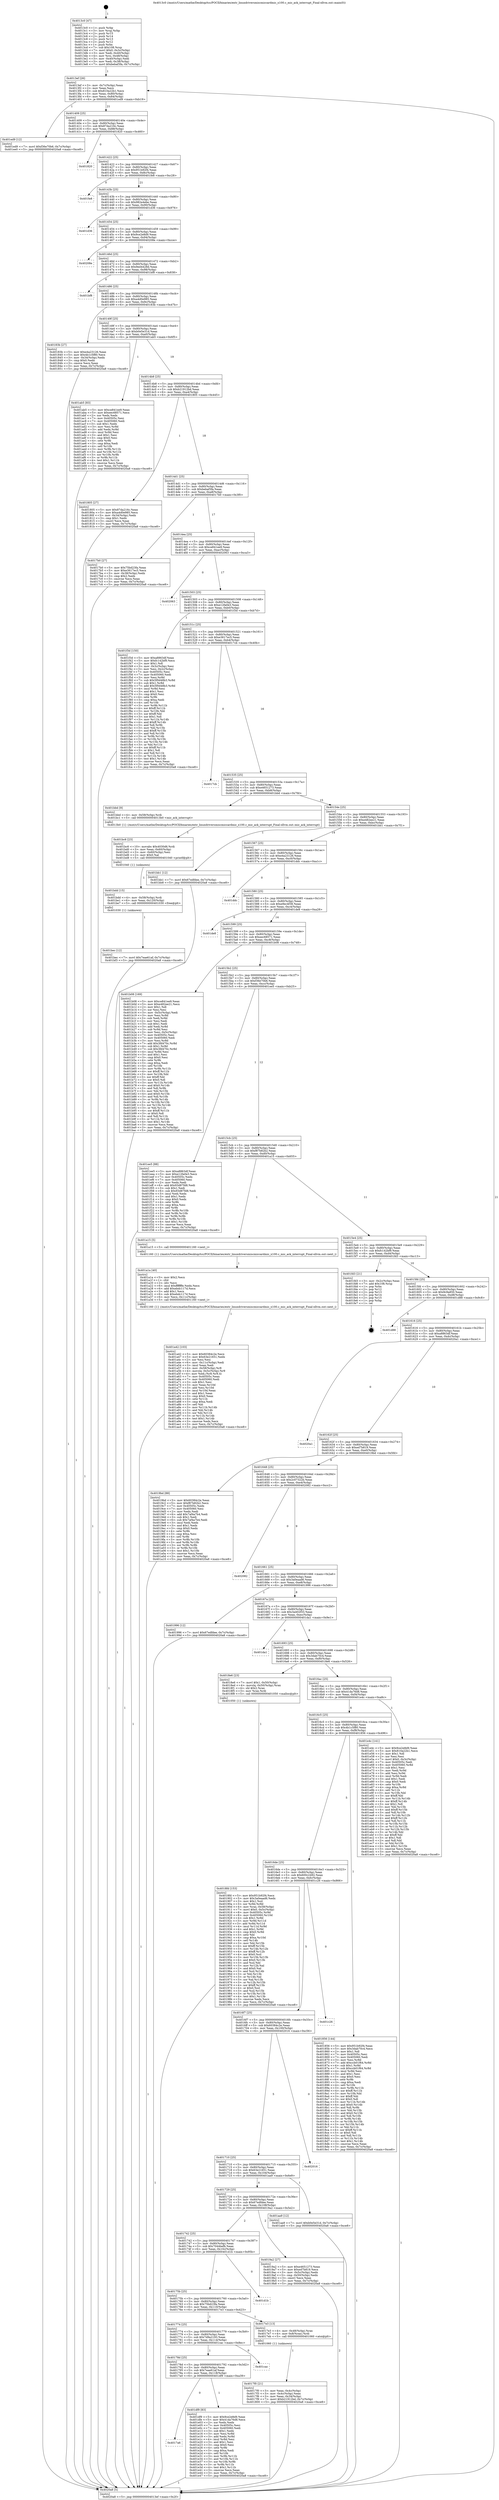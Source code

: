 digraph "0x4013c0" {
  label = "0x4013c0 (/mnt/c/Users/mathe/Desktop/tcc/POCII/binaries/extr_linuxdriversmiscmiccardmic_x100.c_mic_ack_interrupt_Final-ollvm.out::main(0))"
  labelloc = "t"
  node[shape=record]

  Entry [label="",width=0.3,height=0.3,shape=circle,fillcolor=black,style=filled]
  "0x4013ef" [label="{
     0x4013ef [26]\l
     | [instrs]\l
     &nbsp;&nbsp;0x4013ef \<+3\>: mov -0x7c(%rbp),%eax\l
     &nbsp;&nbsp;0x4013f2 \<+2\>: mov %eax,%ecx\l
     &nbsp;&nbsp;0x4013f4 \<+6\>: sub $0x810a22b1,%ecx\l
     &nbsp;&nbsp;0x4013fa \<+3\>: mov %eax,-0x80(%rbp)\l
     &nbsp;&nbsp;0x4013fd \<+6\>: mov %ecx,-0x84(%rbp)\l
     &nbsp;&nbsp;0x401403 \<+6\>: je 0000000000401ed9 \<main+0xb19\>\l
  }"]
  "0x401ed9" [label="{
     0x401ed9 [12]\l
     | [instrs]\l
     &nbsp;&nbsp;0x401ed9 \<+7\>: movl $0xf36e70b6,-0x7c(%rbp)\l
     &nbsp;&nbsp;0x401ee0 \<+5\>: jmp 00000000004020a8 \<main+0xce8\>\l
  }"]
  "0x401409" [label="{
     0x401409 [25]\l
     | [instrs]\l
     &nbsp;&nbsp;0x401409 \<+5\>: jmp 000000000040140e \<main+0x4e\>\l
     &nbsp;&nbsp;0x40140e \<+3\>: mov -0x80(%rbp),%eax\l
     &nbsp;&nbsp;0x401411 \<+5\>: sub $0x87da216c,%eax\l
     &nbsp;&nbsp;0x401416 \<+6\>: mov %eax,-0x88(%rbp)\l
     &nbsp;&nbsp;0x40141c \<+6\>: je 0000000000401820 \<main+0x460\>\l
  }"]
  Exit [label="",width=0.3,height=0.3,shape=circle,fillcolor=black,style=filled,peripheries=2]
  "0x401820" [label="{
     0x401820\l
  }", style=dashed]
  "0x401422" [label="{
     0x401422 [25]\l
     | [instrs]\l
     &nbsp;&nbsp;0x401422 \<+5\>: jmp 0000000000401427 \<main+0x67\>\l
     &nbsp;&nbsp;0x401427 \<+3\>: mov -0x80(%rbp),%eax\l
     &nbsp;&nbsp;0x40142a \<+5\>: sub $0x951b92f4,%eax\l
     &nbsp;&nbsp;0x40142f \<+6\>: mov %eax,-0x8c(%rbp)\l
     &nbsp;&nbsp;0x401435 \<+6\>: je 0000000000401fe8 \<main+0xc28\>\l
  }"]
  "0x4017a6" [label="{
     0x4017a6\l
  }", style=dashed]
  "0x401fe8" [label="{
     0x401fe8\l
  }", style=dashed]
  "0x40143b" [label="{
     0x40143b [25]\l
     | [instrs]\l
     &nbsp;&nbsp;0x40143b \<+5\>: jmp 0000000000401440 \<main+0x80\>\l
     &nbsp;&nbsp;0x401440 \<+3\>: mov -0x80(%rbp),%eax\l
     &nbsp;&nbsp;0x401443 \<+5\>: sub $0x982e4ebe,%eax\l
     &nbsp;&nbsp;0x401448 \<+6\>: mov %eax,-0x90(%rbp)\l
     &nbsp;&nbsp;0x40144e \<+6\>: je 0000000000401d36 \<main+0x976\>\l
  }"]
  "0x401df9" [label="{
     0x401df9 [83]\l
     | [instrs]\l
     &nbsp;&nbsp;0x401df9 \<+5\>: mov $0x9ce2e8d9,%eax\l
     &nbsp;&nbsp;0x401dfe \<+5\>: mov $0x41da76d8,%ecx\l
     &nbsp;&nbsp;0x401e03 \<+2\>: xor %edx,%edx\l
     &nbsp;&nbsp;0x401e05 \<+7\>: mov 0x40505c,%esi\l
     &nbsp;&nbsp;0x401e0c \<+7\>: mov 0x405060,%edi\l
     &nbsp;&nbsp;0x401e13 \<+3\>: sub $0x1,%edx\l
     &nbsp;&nbsp;0x401e16 \<+3\>: mov %esi,%r8d\l
     &nbsp;&nbsp;0x401e19 \<+3\>: add %edx,%r8d\l
     &nbsp;&nbsp;0x401e1c \<+4\>: imul %r8d,%esi\l
     &nbsp;&nbsp;0x401e20 \<+3\>: and $0x1,%esi\l
     &nbsp;&nbsp;0x401e23 \<+3\>: cmp $0x0,%esi\l
     &nbsp;&nbsp;0x401e26 \<+4\>: sete %r9b\l
     &nbsp;&nbsp;0x401e2a \<+3\>: cmp $0xa,%edi\l
     &nbsp;&nbsp;0x401e2d \<+4\>: setl %r10b\l
     &nbsp;&nbsp;0x401e31 \<+3\>: mov %r9b,%r11b\l
     &nbsp;&nbsp;0x401e34 \<+3\>: and %r10b,%r11b\l
     &nbsp;&nbsp;0x401e37 \<+3\>: xor %r10b,%r9b\l
     &nbsp;&nbsp;0x401e3a \<+3\>: or %r9b,%r11b\l
     &nbsp;&nbsp;0x401e3d \<+4\>: test $0x1,%r11b\l
     &nbsp;&nbsp;0x401e41 \<+3\>: cmovne %ecx,%eax\l
     &nbsp;&nbsp;0x401e44 \<+3\>: mov %eax,-0x7c(%rbp)\l
     &nbsp;&nbsp;0x401e47 \<+5\>: jmp 00000000004020a8 \<main+0xce8\>\l
  }"]
  "0x401d36" [label="{
     0x401d36\l
  }", style=dashed]
  "0x401454" [label="{
     0x401454 [25]\l
     | [instrs]\l
     &nbsp;&nbsp;0x401454 \<+5\>: jmp 0000000000401459 \<main+0x99\>\l
     &nbsp;&nbsp;0x401459 \<+3\>: mov -0x80(%rbp),%eax\l
     &nbsp;&nbsp;0x40145c \<+5\>: sub $0x9ce2e8d9,%eax\l
     &nbsp;&nbsp;0x401461 \<+6\>: mov %eax,-0x94(%rbp)\l
     &nbsp;&nbsp;0x401467 \<+6\>: je 000000000040208e \<main+0xcce\>\l
  }"]
  "0x40178d" [label="{
     0x40178d [25]\l
     | [instrs]\l
     &nbsp;&nbsp;0x40178d \<+5\>: jmp 0000000000401792 \<main+0x3d2\>\l
     &nbsp;&nbsp;0x401792 \<+3\>: mov -0x80(%rbp),%eax\l
     &nbsp;&nbsp;0x401795 \<+5\>: sub $0x7eae61af,%eax\l
     &nbsp;&nbsp;0x40179a \<+6\>: mov %eax,-0x118(%rbp)\l
     &nbsp;&nbsp;0x4017a0 \<+6\>: je 0000000000401df9 \<main+0xa39\>\l
  }"]
  "0x40208e" [label="{
     0x40208e\l
  }", style=dashed]
  "0x40146d" [label="{
     0x40146d [25]\l
     | [instrs]\l
     &nbsp;&nbsp;0x40146d \<+5\>: jmp 0000000000401472 \<main+0xb2\>\l
     &nbsp;&nbsp;0x401472 \<+3\>: mov -0x80(%rbp),%eax\l
     &nbsp;&nbsp;0x401475 \<+5\>: sub $0x9ed4428d,%eax\l
     &nbsp;&nbsp;0x40147a \<+6\>: mov %eax,-0x98(%rbp)\l
     &nbsp;&nbsp;0x401480 \<+6\>: je 0000000000401bf8 \<main+0x838\>\l
  }"]
  "0x401cac" [label="{
     0x401cac\l
  }", style=dashed]
  "0x401bf8" [label="{
     0x401bf8\l
  }", style=dashed]
  "0x401486" [label="{
     0x401486 [25]\l
     | [instrs]\l
     &nbsp;&nbsp;0x401486 \<+5\>: jmp 000000000040148b \<main+0xcb\>\l
     &nbsp;&nbsp;0x40148b \<+3\>: mov -0x80(%rbp),%eax\l
     &nbsp;&nbsp;0x40148e \<+5\>: sub $0xa4d0e985,%eax\l
     &nbsp;&nbsp;0x401493 \<+6\>: mov %eax,-0x9c(%rbp)\l
     &nbsp;&nbsp;0x401499 \<+6\>: je 000000000040183b \<main+0x47b\>\l
  }"]
  "0x401bec" [label="{
     0x401bec [12]\l
     | [instrs]\l
     &nbsp;&nbsp;0x401bec \<+7\>: movl $0x7eae61af,-0x7c(%rbp)\l
     &nbsp;&nbsp;0x401bf3 \<+5\>: jmp 00000000004020a8 \<main+0xce8\>\l
  }"]
  "0x40183b" [label="{
     0x40183b [27]\l
     | [instrs]\l
     &nbsp;&nbsp;0x40183b \<+5\>: mov $0xe4a23126,%eax\l
     &nbsp;&nbsp;0x401840 \<+5\>: mov $0x4b1c5f80,%ecx\l
     &nbsp;&nbsp;0x401845 \<+3\>: mov -0x34(%rbp),%edx\l
     &nbsp;&nbsp;0x401848 \<+3\>: cmp $0x0,%edx\l
     &nbsp;&nbsp;0x40184b \<+3\>: cmove %ecx,%eax\l
     &nbsp;&nbsp;0x40184e \<+3\>: mov %eax,-0x7c(%rbp)\l
     &nbsp;&nbsp;0x401851 \<+5\>: jmp 00000000004020a8 \<main+0xce8\>\l
  }"]
  "0x40149f" [label="{
     0x40149f [25]\l
     | [instrs]\l
     &nbsp;&nbsp;0x40149f \<+5\>: jmp 00000000004014a4 \<main+0xe4\>\l
     &nbsp;&nbsp;0x4014a4 \<+3\>: mov -0x80(%rbp),%eax\l
     &nbsp;&nbsp;0x4014a7 \<+5\>: sub $0xb0e5e31d,%eax\l
     &nbsp;&nbsp;0x4014ac \<+6\>: mov %eax,-0xa0(%rbp)\l
     &nbsp;&nbsp;0x4014b2 \<+6\>: je 0000000000401ab5 \<main+0x6f5\>\l
  }"]
  "0x401bdd" [label="{
     0x401bdd [15]\l
     | [instrs]\l
     &nbsp;&nbsp;0x401bdd \<+4\>: mov -0x58(%rbp),%rdi\l
     &nbsp;&nbsp;0x401be1 \<+6\>: mov %eax,-0x120(%rbp)\l
     &nbsp;&nbsp;0x401be7 \<+5\>: call 0000000000401030 \<free@plt\>\l
     | [calls]\l
     &nbsp;&nbsp;0x401030 \{1\} (unknown)\l
  }"]
  "0x401ab5" [label="{
     0x401ab5 [83]\l
     | [instrs]\l
     &nbsp;&nbsp;0x401ab5 \<+5\>: mov $0xce841ee9,%eax\l
     &nbsp;&nbsp;0x401aba \<+5\>: mov $0xeec68571,%ecx\l
     &nbsp;&nbsp;0x401abf \<+2\>: xor %edx,%edx\l
     &nbsp;&nbsp;0x401ac1 \<+7\>: mov 0x40505c,%esi\l
     &nbsp;&nbsp;0x401ac8 \<+7\>: mov 0x405060,%edi\l
     &nbsp;&nbsp;0x401acf \<+3\>: sub $0x1,%edx\l
     &nbsp;&nbsp;0x401ad2 \<+3\>: mov %esi,%r8d\l
     &nbsp;&nbsp;0x401ad5 \<+3\>: add %edx,%r8d\l
     &nbsp;&nbsp;0x401ad8 \<+4\>: imul %r8d,%esi\l
     &nbsp;&nbsp;0x401adc \<+3\>: and $0x1,%esi\l
     &nbsp;&nbsp;0x401adf \<+3\>: cmp $0x0,%esi\l
     &nbsp;&nbsp;0x401ae2 \<+4\>: sete %r9b\l
     &nbsp;&nbsp;0x401ae6 \<+3\>: cmp $0xa,%edi\l
     &nbsp;&nbsp;0x401ae9 \<+4\>: setl %r10b\l
     &nbsp;&nbsp;0x401aed \<+3\>: mov %r9b,%r11b\l
     &nbsp;&nbsp;0x401af0 \<+3\>: and %r10b,%r11b\l
     &nbsp;&nbsp;0x401af3 \<+3\>: xor %r10b,%r9b\l
     &nbsp;&nbsp;0x401af6 \<+3\>: or %r9b,%r11b\l
     &nbsp;&nbsp;0x401af9 \<+4\>: test $0x1,%r11b\l
     &nbsp;&nbsp;0x401afd \<+3\>: cmovne %ecx,%eax\l
     &nbsp;&nbsp;0x401b00 \<+3\>: mov %eax,-0x7c(%rbp)\l
     &nbsp;&nbsp;0x401b03 \<+5\>: jmp 00000000004020a8 \<main+0xce8\>\l
  }"]
  "0x4014b8" [label="{
     0x4014b8 [25]\l
     | [instrs]\l
     &nbsp;&nbsp;0x4014b8 \<+5\>: jmp 00000000004014bd \<main+0xfd\>\l
     &nbsp;&nbsp;0x4014bd \<+3\>: mov -0x80(%rbp),%eax\l
     &nbsp;&nbsp;0x4014c0 \<+5\>: sub $0xb21912bd,%eax\l
     &nbsp;&nbsp;0x4014c5 \<+6\>: mov %eax,-0xa4(%rbp)\l
     &nbsp;&nbsp;0x4014cb \<+6\>: je 0000000000401805 \<main+0x445\>\l
  }"]
  "0x401bc6" [label="{
     0x401bc6 [23]\l
     | [instrs]\l
     &nbsp;&nbsp;0x401bc6 \<+10\>: movabs $0x4030d6,%rdi\l
     &nbsp;&nbsp;0x401bd0 \<+3\>: mov %eax,-0x60(%rbp)\l
     &nbsp;&nbsp;0x401bd3 \<+3\>: mov -0x60(%rbp),%esi\l
     &nbsp;&nbsp;0x401bd6 \<+2\>: mov $0x0,%al\l
     &nbsp;&nbsp;0x401bd8 \<+5\>: call 0000000000401040 \<printf@plt\>\l
     | [calls]\l
     &nbsp;&nbsp;0x401040 \{1\} (unknown)\l
  }"]
  "0x401805" [label="{
     0x401805 [27]\l
     | [instrs]\l
     &nbsp;&nbsp;0x401805 \<+5\>: mov $0x87da216c,%eax\l
     &nbsp;&nbsp;0x40180a \<+5\>: mov $0xa4d0e985,%ecx\l
     &nbsp;&nbsp;0x40180f \<+3\>: mov -0x34(%rbp),%edx\l
     &nbsp;&nbsp;0x401812 \<+3\>: cmp $0x1,%edx\l
     &nbsp;&nbsp;0x401815 \<+3\>: cmovl %ecx,%eax\l
     &nbsp;&nbsp;0x401818 \<+3\>: mov %eax,-0x7c(%rbp)\l
     &nbsp;&nbsp;0x40181b \<+5\>: jmp 00000000004020a8 \<main+0xce8\>\l
  }"]
  "0x4014d1" [label="{
     0x4014d1 [25]\l
     | [instrs]\l
     &nbsp;&nbsp;0x4014d1 \<+5\>: jmp 00000000004014d6 \<main+0x116\>\l
     &nbsp;&nbsp;0x4014d6 \<+3\>: mov -0x80(%rbp),%eax\l
     &nbsp;&nbsp;0x4014d9 \<+5\>: sub $0xbebaf3fa,%eax\l
     &nbsp;&nbsp;0x4014de \<+6\>: mov %eax,-0xa8(%rbp)\l
     &nbsp;&nbsp;0x4014e4 \<+6\>: je 00000000004017b0 \<main+0x3f0\>\l
  }"]
  "0x401a42" [label="{
     0x401a42 [103]\l
     | [instrs]\l
     &nbsp;&nbsp;0x401a42 \<+5\>: mov $0x60384c2e,%ecx\l
     &nbsp;&nbsp;0x401a47 \<+5\>: mov $0x63e21651,%edx\l
     &nbsp;&nbsp;0x401a4c \<+2\>: xor %esi,%esi\l
     &nbsp;&nbsp;0x401a4e \<+6\>: mov -0x11c(%rbp),%edi\l
     &nbsp;&nbsp;0x401a54 \<+3\>: imul %eax,%edi\l
     &nbsp;&nbsp;0x401a57 \<+4\>: mov -0x58(%rbp),%r8\l
     &nbsp;&nbsp;0x401a5b \<+4\>: movslq -0x5c(%rbp),%r9\l
     &nbsp;&nbsp;0x401a5f \<+4\>: mov %edi,(%r8,%r9,4)\l
     &nbsp;&nbsp;0x401a63 \<+7\>: mov 0x40505c,%eax\l
     &nbsp;&nbsp;0x401a6a \<+7\>: mov 0x405060,%edi\l
     &nbsp;&nbsp;0x401a71 \<+3\>: sub $0x1,%esi\l
     &nbsp;&nbsp;0x401a74 \<+3\>: mov %eax,%r10d\l
     &nbsp;&nbsp;0x401a77 \<+3\>: add %esi,%r10d\l
     &nbsp;&nbsp;0x401a7a \<+4\>: imul %r10d,%eax\l
     &nbsp;&nbsp;0x401a7e \<+3\>: and $0x1,%eax\l
     &nbsp;&nbsp;0x401a81 \<+3\>: cmp $0x0,%eax\l
     &nbsp;&nbsp;0x401a84 \<+4\>: sete %r11b\l
     &nbsp;&nbsp;0x401a88 \<+3\>: cmp $0xa,%edi\l
     &nbsp;&nbsp;0x401a8b \<+3\>: setl %bl\l
     &nbsp;&nbsp;0x401a8e \<+3\>: mov %r11b,%r14b\l
     &nbsp;&nbsp;0x401a91 \<+3\>: and %bl,%r14b\l
     &nbsp;&nbsp;0x401a94 \<+3\>: xor %bl,%r11b\l
     &nbsp;&nbsp;0x401a97 \<+3\>: or %r11b,%r14b\l
     &nbsp;&nbsp;0x401a9a \<+4\>: test $0x1,%r14b\l
     &nbsp;&nbsp;0x401a9e \<+3\>: cmovne %edx,%ecx\l
     &nbsp;&nbsp;0x401aa1 \<+3\>: mov %ecx,-0x7c(%rbp)\l
     &nbsp;&nbsp;0x401aa4 \<+5\>: jmp 00000000004020a8 \<main+0xce8\>\l
  }"]
  "0x4017b0" [label="{
     0x4017b0 [27]\l
     | [instrs]\l
     &nbsp;&nbsp;0x4017b0 \<+5\>: mov $0x75bd23fa,%eax\l
     &nbsp;&nbsp;0x4017b5 \<+5\>: mov $0xe3617ec5,%ecx\l
     &nbsp;&nbsp;0x4017ba \<+3\>: mov -0x38(%rbp),%edx\l
     &nbsp;&nbsp;0x4017bd \<+3\>: cmp $0x2,%edx\l
     &nbsp;&nbsp;0x4017c0 \<+3\>: cmovne %ecx,%eax\l
     &nbsp;&nbsp;0x4017c3 \<+3\>: mov %eax,-0x7c(%rbp)\l
     &nbsp;&nbsp;0x4017c6 \<+5\>: jmp 00000000004020a8 \<main+0xce8\>\l
  }"]
  "0x4014ea" [label="{
     0x4014ea [25]\l
     | [instrs]\l
     &nbsp;&nbsp;0x4014ea \<+5\>: jmp 00000000004014ef \<main+0x12f\>\l
     &nbsp;&nbsp;0x4014ef \<+3\>: mov -0x80(%rbp),%eax\l
     &nbsp;&nbsp;0x4014f2 \<+5\>: sub $0xce841ee9,%eax\l
     &nbsp;&nbsp;0x4014f7 \<+6\>: mov %eax,-0xac(%rbp)\l
     &nbsp;&nbsp;0x4014fd \<+6\>: je 0000000000402063 \<main+0xca3\>\l
  }"]
  "0x4020a8" [label="{
     0x4020a8 [5]\l
     | [instrs]\l
     &nbsp;&nbsp;0x4020a8 \<+5\>: jmp 00000000004013ef \<main+0x2f\>\l
  }"]
  "0x4013c0" [label="{
     0x4013c0 [47]\l
     | [instrs]\l
     &nbsp;&nbsp;0x4013c0 \<+1\>: push %rbp\l
     &nbsp;&nbsp;0x4013c1 \<+3\>: mov %rsp,%rbp\l
     &nbsp;&nbsp;0x4013c4 \<+2\>: push %r15\l
     &nbsp;&nbsp;0x4013c6 \<+2\>: push %r14\l
     &nbsp;&nbsp;0x4013c8 \<+2\>: push %r13\l
     &nbsp;&nbsp;0x4013ca \<+2\>: push %r12\l
     &nbsp;&nbsp;0x4013cc \<+1\>: push %rbx\l
     &nbsp;&nbsp;0x4013cd \<+7\>: sub $0x108,%rsp\l
     &nbsp;&nbsp;0x4013d4 \<+7\>: movl $0x0,-0x3c(%rbp)\l
     &nbsp;&nbsp;0x4013db \<+3\>: mov %edi,-0x40(%rbp)\l
     &nbsp;&nbsp;0x4013de \<+4\>: mov %rsi,-0x48(%rbp)\l
     &nbsp;&nbsp;0x4013e2 \<+3\>: mov -0x40(%rbp),%edi\l
     &nbsp;&nbsp;0x4013e5 \<+3\>: mov %edi,-0x38(%rbp)\l
     &nbsp;&nbsp;0x4013e8 \<+7\>: movl $0xbebaf3fa,-0x7c(%rbp)\l
  }"]
  "0x401a1a" [label="{
     0x401a1a [40]\l
     | [instrs]\l
     &nbsp;&nbsp;0x401a1a \<+5\>: mov $0x2,%ecx\l
     &nbsp;&nbsp;0x401a1f \<+1\>: cltd\l
     &nbsp;&nbsp;0x401a20 \<+2\>: idiv %ecx\l
     &nbsp;&nbsp;0x401a22 \<+6\>: imul $0xfffffffe,%edx,%ecx\l
     &nbsp;&nbsp;0x401a28 \<+6\>: add $0xebdc117d,%ecx\l
     &nbsp;&nbsp;0x401a2e \<+3\>: add $0x1,%ecx\l
     &nbsp;&nbsp;0x401a31 \<+6\>: sub $0xebdc117d,%ecx\l
     &nbsp;&nbsp;0x401a37 \<+6\>: mov %ecx,-0x11c(%rbp)\l
     &nbsp;&nbsp;0x401a3d \<+5\>: call 0000000000401160 \<next_i\>\l
     | [calls]\l
     &nbsp;&nbsp;0x401160 \{1\} (/mnt/c/Users/mathe/Desktop/tcc/POCII/binaries/extr_linuxdriversmiscmiccardmic_x100.c_mic_ack_interrupt_Final-ollvm.out::next_i)\l
  }"]
  "0x402063" [label="{
     0x402063\l
  }", style=dashed]
  "0x401503" [label="{
     0x401503 [25]\l
     | [instrs]\l
     &nbsp;&nbsp;0x401503 \<+5\>: jmp 0000000000401508 \<main+0x148\>\l
     &nbsp;&nbsp;0x401508 \<+3\>: mov -0x80(%rbp),%eax\l
     &nbsp;&nbsp;0x40150b \<+5\>: sub $0xe12fa0e3,%eax\l
     &nbsp;&nbsp;0x401510 \<+6\>: mov %eax,-0xb0(%rbp)\l
     &nbsp;&nbsp;0x401516 \<+6\>: je 0000000000401f3d \<main+0xb7d\>\l
  }"]
  "0x4018fd" [label="{
     0x4018fd [153]\l
     | [instrs]\l
     &nbsp;&nbsp;0x4018fd \<+5\>: mov $0x951b92f4,%ecx\l
     &nbsp;&nbsp;0x401902 \<+5\>: mov $0x3a0eaad6,%edx\l
     &nbsp;&nbsp;0x401907 \<+3\>: mov $0x1,%sil\l
     &nbsp;&nbsp;0x40190a \<+3\>: xor %r8d,%r8d\l
     &nbsp;&nbsp;0x40190d \<+4\>: mov %rax,-0x58(%rbp)\l
     &nbsp;&nbsp;0x401911 \<+7\>: movl $0x0,-0x5c(%rbp)\l
     &nbsp;&nbsp;0x401918 \<+8\>: mov 0x40505c,%r9d\l
     &nbsp;&nbsp;0x401920 \<+8\>: mov 0x405060,%r10d\l
     &nbsp;&nbsp;0x401928 \<+4\>: sub $0x1,%r8d\l
     &nbsp;&nbsp;0x40192c \<+3\>: mov %r9d,%r11d\l
     &nbsp;&nbsp;0x40192f \<+3\>: add %r8d,%r11d\l
     &nbsp;&nbsp;0x401932 \<+4\>: imul %r11d,%r9d\l
     &nbsp;&nbsp;0x401936 \<+4\>: and $0x1,%r9d\l
     &nbsp;&nbsp;0x40193a \<+4\>: cmp $0x0,%r9d\l
     &nbsp;&nbsp;0x40193e \<+3\>: sete %bl\l
     &nbsp;&nbsp;0x401941 \<+4\>: cmp $0xa,%r10d\l
     &nbsp;&nbsp;0x401945 \<+4\>: setl %r14b\l
     &nbsp;&nbsp;0x401949 \<+3\>: mov %bl,%r15b\l
     &nbsp;&nbsp;0x40194c \<+4\>: xor $0xff,%r15b\l
     &nbsp;&nbsp;0x401950 \<+3\>: mov %r14b,%r12b\l
     &nbsp;&nbsp;0x401953 \<+4\>: xor $0xff,%r12b\l
     &nbsp;&nbsp;0x401957 \<+4\>: xor $0x0,%sil\l
     &nbsp;&nbsp;0x40195b \<+3\>: mov %r15b,%r13b\l
     &nbsp;&nbsp;0x40195e \<+4\>: and $0x0,%r13b\l
     &nbsp;&nbsp;0x401962 \<+3\>: and %sil,%bl\l
     &nbsp;&nbsp;0x401965 \<+3\>: mov %r12b,%al\l
     &nbsp;&nbsp;0x401968 \<+2\>: and $0x0,%al\l
     &nbsp;&nbsp;0x40196a \<+3\>: and %sil,%r14b\l
     &nbsp;&nbsp;0x40196d \<+3\>: or %bl,%r13b\l
     &nbsp;&nbsp;0x401970 \<+3\>: or %r14b,%al\l
     &nbsp;&nbsp;0x401973 \<+3\>: xor %al,%r13b\l
     &nbsp;&nbsp;0x401976 \<+3\>: or %r12b,%r15b\l
     &nbsp;&nbsp;0x401979 \<+4\>: xor $0xff,%r15b\l
     &nbsp;&nbsp;0x40197d \<+4\>: or $0x0,%sil\l
     &nbsp;&nbsp;0x401981 \<+3\>: and %sil,%r15b\l
     &nbsp;&nbsp;0x401984 \<+3\>: or %r15b,%r13b\l
     &nbsp;&nbsp;0x401987 \<+4\>: test $0x1,%r13b\l
     &nbsp;&nbsp;0x40198b \<+3\>: cmovne %edx,%ecx\l
     &nbsp;&nbsp;0x40198e \<+3\>: mov %ecx,-0x7c(%rbp)\l
     &nbsp;&nbsp;0x401991 \<+5\>: jmp 00000000004020a8 \<main+0xce8\>\l
  }"]
  "0x401f3d" [label="{
     0x401f3d [150]\l
     | [instrs]\l
     &nbsp;&nbsp;0x401f3d \<+5\>: mov $0xa8863df,%eax\l
     &nbsp;&nbsp;0x401f42 \<+5\>: mov $0xfc142bf9,%ecx\l
     &nbsp;&nbsp;0x401f47 \<+2\>: mov $0x1,%dl\l
     &nbsp;&nbsp;0x401f49 \<+3\>: mov -0x3c(%rbp),%esi\l
     &nbsp;&nbsp;0x401f4c \<+3\>: mov %esi,-0x2c(%rbp)\l
     &nbsp;&nbsp;0x401f4f \<+7\>: mov 0x40505c,%esi\l
     &nbsp;&nbsp;0x401f56 \<+7\>: mov 0x405060,%edi\l
     &nbsp;&nbsp;0x401f5d \<+3\>: mov %esi,%r8d\l
     &nbsp;&nbsp;0x401f60 \<+7\>: sub $0x5f0d48b3,%r8d\l
     &nbsp;&nbsp;0x401f67 \<+4\>: sub $0x1,%r8d\l
     &nbsp;&nbsp;0x401f6b \<+7\>: add $0x5f0d48b3,%r8d\l
     &nbsp;&nbsp;0x401f72 \<+4\>: imul %r8d,%esi\l
     &nbsp;&nbsp;0x401f76 \<+3\>: and $0x1,%esi\l
     &nbsp;&nbsp;0x401f79 \<+3\>: cmp $0x0,%esi\l
     &nbsp;&nbsp;0x401f7c \<+4\>: sete %r9b\l
     &nbsp;&nbsp;0x401f80 \<+3\>: cmp $0xa,%edi\l
     &nbsp;&nbsp;0x401f83 \<+4\>: setl %r10b\l
     &nbsp;&nbsp;0x401f87 \<+3\>: mov %r9b,%r11b\l
     &nbsp;&nbsp;0x401f8a \<+4\>: xor $0xff,%r11b\l
     &nbsp;&nbsp;0x401f8e \<+3\>: mov %r10b,%bl\l
     &nbsp;&nbsp;0x401f91 \<+3\>: xor $0xff,%bl\l
     &nbsp;&nbsp;0x401f94 \<+3\>: xor $0x1,%dl\l
     &nbsp;&nbsp;0x401f97 \<+3\>: mov %r11b,%r14b\l
     &nbsp;&nbsp;0x401f9a \<+4\>: and $0xff,%r14b\l
     &nbsp;&nbsp;0x401f9e \<+3\>: and %dl,%r9b\l
     &nbsp;&nbsp;0x401fa1 \<+3\>: mov %bl,%r15b\l
     &nbsp;&nbsp;0x401fa4 \<+4\>: and $0xff,%r15b\l
     &nbsp;&nbsp;0x401fa8 \<+3\>: and %dl,%r10b\l
     &nbsp;&nbsp;0x401fab \<+3\>: or %r9b,%r14b\l
     &nbsp;&nbsp;0x401fae \<+3\>: or %r10b,%r15b\l
     &nbsp;&nbsp;0x401fb1 \<+3\>: xor %r15b,%r14b\l
     &nbsp;&nbsp;0x401fb4 \<+3\>: or %bl,%r11b\l
     &nbsp;&nbsp;0x401fb7 \<+4\>: xor $0xff,%r11b\l
     &nbsp;&nbsp;0x401fbb \<+3\>: or $0x1,%dl\l
     &nbsp;&nbsp;0x401fbe \<+3\>: and %dl,%r11b\l
     &nbsp;&nbsp;0x401fc1 \<+3\>: or %r11b,%r14b\l
     &nbsp;&nbsp;0x401fc4 \<+4\>: test $0x1,%r14b\l
     &nbsp;&nbsp;0x401fc8 \<+3\>: cmovne %ecx,%eax\l
     &nbsp;&nbsp;0x401fcb \<+3\>: mov %eax,-0x7c(%rbp)\l
     &nbsp;&nbsp;0x401fce \<+5\>: jmp 00000000004020a8 \<main+0xce8\>\l
  }"]
  "0x40151c" [label="{
     0x40151c [25]\l
     | [instrs]\l
     &nbsp;&nbsp;0x40151c \<+5\>: jmp 0000000000401521 \<main+0x161\>\l
     &nbsp;&nbsp;0x401521 \<+3\>: mov -0x80(%rbp),%eax\l
     &nbsp;&nbsp;0x401524 \<+5\>: sub $0xe3617ec5,%eax\l
     &nbsp;&nbsp;0x401529 \<+6\>: mov %eax,-0xb4(%rbp)\l
     &nbsp;&nbsp;0x40152f \<+6\>: je 00000000004017cb \<main+0x40b\>\l
  }"]
  "0x4017f0" [label="{
     0x4017f0 [21]\l
     | [instrs]\l
     &nbsp;&nbsp;0x4017f0 \<+3\>: mov %eax,-0x4c(%rbp)\l
     &nbsp;&nbsp;0x4017f3 \<+3\>: mov -0x4c(%rbp),%eax\l
     &nbsp;&nbsp;0x4017f6 \<+3\>: mov %eax,-0x34(%rbp)\l
     &nbsp;&nbsp;0x4017f9 \<+7\>: movl $0xb21912bd,-0x7c(%rbp)\l
     &nbsp;&nbsp;0x401800 \<+5\>: jmp 00000000004020a8 \<main+0xce8\>\l
  }"]
  "0x4017cb" [label="{
     0x4017cb\l
  }", style=dashed]
  "0x401535" [label="{
     0x401535 [25]\l
     | [instrs]\l
     &nbsp;&nbsp;0x401535 \<+5\>: jmp 000000000040153a \<main+0x17a\>\l
     &nbsp;&nbsp;0x40153a \<+3\>: mov -0x80(%rbp),%eax\l
     &nbsp;&nbsp;0x40153d \<+5\>: sub $0xe4651273,%eax\l
     &nbsp;&nbsp;0x401542 \<+6\>: mov %eax,-0xb8(%rbp)\l
     &nbsp;&nbsp;0x401548 \<+6\>: je 0000000000401bbd \<main+0x7fd\>\l
  }"]
  "0x401774" [label="{
     0x401774 [25]\l
     | [instrs]\l
     &nbsp;&nbsp;0x401774 \<+5\>: jmp 0000000000401779 \<main+0x3b9\>\l
     &nbsp;&nbsp;0x401779 \<+3\>: mov -0x80(%rbp),%eax\l
     &nbsp;&nbsp;0x40177c \<+5\>: sub $0x7d9a2193,%eax\l
     &nbsp;&nbsp;0x401781 \<+6\>: mov %eax,-0x114(%rbp)\l
     &nbsp;&nbsp;0x401787 \<+6\>: je 0000000000401cac \<main+0x8ec\>\l
  }"]
  "0x401bbd" [label="{
     0x401bbd [9]\l
     | [instrs]\l
     &nbsp;&nbsp;0x401bbd \<+4\>: mov -0x58(%rbp),%rdi\l
     &nbsp;&nbsp;0x401bc1 \<+5\>: call 00000000004013b0 \<mic_ack_interrupt\>\l
     | [calls]\l
     &nbsp;&nbsp;0x4013b0 \{1\} (/mnt/c/Users/mathe/Desktop/tcc/POCII/binaries/extr_linuxdriversmiscmiccardmic_x100.c_mic_ack_interrupt_Final-ollvm.out::mic_ack_interrupt)\l
  }"]
  "0x40154e" [label="{
     0x40154e [25]\l
     | [instrs]\l
     &nbsp;&nbsp;0x40154e \<+5\>: jmp 0000000000401553 \<main+0x193\>\l
     &nbsp;&nbsp;0x401553 \<+3\>: mov -0x80(%rbp),%eax\l
     &nbsp;&nbsp;0x401556 \<+5\>: sub $0xe482ee21,%eax\l
     &nbsp;&nbsp;0x40155b \<+6\>: mov %eax,-0xbc(%rbp)\l
     &nbsp;&nbsp;0x401561 \<+6\>: je 0000000000401bb1 \<main+0x7f1\>\l
  }"]
  "0x4017e3" [label="{
     0x4017e3 [13]\l
     | [instrs]\l
     &nbsp;&nbsp;0x4017e3 \<+4\>: mov -0x48(%rbp),%rax\l
     &nbsp;&nbsp;0x4017e7 \<+4\>: mov 0x8(%rax),%rdi\l
     &nbsp;&nbsp;0x4017eb \<+5\>: call 0000000000401060 \<atoi@plt\>\l
     | [calls]\l
     &nbsp;&nbsp;0x401060 \{1\} (unknown)\l
  }"]
  "0x401bb1" [label="{
     0x401bb1 [12]\l
     | [instrs]\l
     &nbsp;&nbsp;0x401bb1 \<+7\>: movl $0x67edfdee,-0x7c(%rbp)\l
     &nbsp;&nbsp;0x401bb8 \<+5\>: jmp 00000000004020a8 \<main+0xce8\>\l
  }"]
  "0x401567" [label="{
     0x401567 [25]\l
     | [instrs]\l
     &nbsp;&nbsp;0x401567 \<+5\>: jmp 000000000040156c \<main+0x1ac\>\l
     &nbsp;&nbsp;0x40156c \<+3\>: mov -0x80(%rbp),%eax\l
     &nbsp;&nbsp;0x40156f \<+5\>: sub $0xe4a23126,%eax\l
     &nbsp;&nbsp;0x401574 \<+6\>: mov %eax,-0xc0(%rbp)\l
     &nbsp;&nbsp;0x40157a \<+6\>: je 0000000000401ddc \<main+0xa1c\>\l
  }"]
  "0x40175b" [label="{
     0x40175b [25]\l
     | [instrs]\l
     &nbsp;&nbsp;0x40175b \<+5\>: jmp 0000000000401760 \<main+0x3a0\>\l
     &nbsp;&nbsp;0x401760 \<+3\>: mov -0x80(%rbp),%eax\l
     &nbsp;&nbsp;0x401763 \<+5\>: sub $0x75bd23fa,%eax\l
     &nbsp;&nbsp;0x401768 \<+6\>: mov %eax,-0x110(%rbp)\l
     &nbsp;&nbsp;0x40176e \<+6\>: je 00000000004017e3 \<main+0x423\>\l
  }"]
  "0x401ddc" [label="{
     0x401ddc\l
  }", style=dashed]
  "0x401580" [label="{
     0x401580 [25]\l
     | [instrs]\l
     &nbsp;&nbsp;0x401580 \<+5\>: jmp 0000000000401585 \<main+0x1c5\>\l
     &nbsp;&nbsp;0x401585 \<+3\>: mov -0x80(%rbp),%eax\l
     &nbsp;&nbsp;0x401588 \<+5\>: sub $0xe9ec4f38,%eax\l
     &nbsp;&nbsp;0x40158d \<+6\>: mov %eax,-0xc4(%rbp)\l
     &nbsp;&nbsp;0x401593 \<+6\>: je 0000000000401de8 \<main+0xa28\>\l
  }"]
  "0x401d1b" [label="{
     0x401d1b\l
  }", style=dashed]
  "0x401de8" [label="{
     0x401de8\l
  }", style=dashed]
  "0x401599" [label="{
     0x401599 [25]\l
     | [instrs]\l
     &nbsp;&nbsp;0x401599 \<+5\>: jmp 000000000040159e \<main+0x1de\>\l
     &nbsp;&nbsp;0x40159e \<+3\>: mov -0x80(%rbp),%eax\l
     &nbsp;&nbsp;0x4015a1 \<+5\>: sub $0xeec68571,%eax\l
     &nbsp;&nbsp;0x4015a6 \<+6\>: mov %eax,-0xc8(%rbp)\l
     &nbsp;&nbsp;0x4015ac \<+6\>: je 0000000000401b08 \<main+0x748\>\l
  }"]
  "0x401742" [label="{
     0x401742 [25]\l
     | [instrs]\l
     &nbsp;&nbsp;0x401742 \<+5\>: jmp 0000000000401747 \<main+0x387\>\l
     &nbsp;&nbsp;0x401747 \<+3\>: mov -0x80(%rbp),%eax\l
     &nbsp;&nbsp;0x40174a \<+5\>: sub $0x7044befb,%eax\l
     &nbsp;&nbsp;0x40174f \<+6\>: mov %eax,-0x10c(%rbp)\l
     &nbsp;&nbsp;0x401755 \<+6\>: je 0000000000401d1b \<main+0x95b\>\l
  }"]
  "0x401b08" [label="{
     0x401b08 [169]\l
     | [instrs]\l
     &nbsp;&nbsp;0x401b08 \<+5\>: mov $0xce841ee9,%eax\l
     &nbsp;&nbsp;0x401b0d \<+5\>: mov $0xe482ee21,%ecx\l
     &nbsp;&nbsp;0x401b12 \<+2\>: mov $0x1,%dl\l
     &nbsp;&nbsp;0x401b14 \<+2\>: xor %esi,%esi\l
     &nbsp;&nbsp;0x401b16 \<+3\>: mov -0x5c(%rbp),%edi\l
     &nbsp;&nbsp;0x401b19 \<+3\>: mov %esi,%r8d\l
     &nbsp;&nbsp;0x401b1c \<+3\>: sub %edi,%r8d\l
     &nbsp;&nbsp;0x401b1f \<+2\>: mov %esi,%edi\l
     &nbsp;&nbsp;0x401b21 \<+3\>: sub $0x1,%edi\l
     &nbsp;&nbsp;0x401b24 \<+3\>: add %edi,%r8d\l
     &nbsp;&nbsp;0x401b27 \<+3\>: sub %r8d,%esi\l
     &nbsp;&nbsp;0x401b2a \<+3\>: mov %esi,-0x5c(%rbp)\l
     &nbsp;&nbsp;0x401b2d \<+7\>: mov 0x40505c,%esi\l
     &nbsp;&nbsp;0x401b34 \<+7\>: mov 0x405060,%edi\l
     &nbsp;&nbsp;0x401b3b \<+3\>: mov %esi,%r8d\l
     &nbsp;&nbsp;0x401b3e \<+7\>: add $0x3fd470c,%r8d\l
     &nbsp;&nbsp;0x401b45 \<+4\>: sub $0x1,%r8d\l
     &nbsp;&nbsp;0x401b49 \<+7\>: sub $0x3fd470c,%r8d\l
     &nbsp;&nbsp;0x401b50 \<+4\>: imul %r8d,%esi\l
     &nbsp;&nbsp;0x401b54 \<+3\>: and $0x1,%esi\l
     &nbsp;&nbsp;0x401b57 \<+3\>: cmp $0x0,%esi\l
     &nbsp;&nbsp;0x401b5a \<+4\>: sete %r9b\l
     &nbsp;&nbsp;0x401b5e \<+3\>: cmp $0xa,%edi\l
     &nbsp;&nbsp;0x401b61 \<+4\>: setl %r10b\l
     &nbsp;&nbsp;0x401b65 \<+3\>: mov %r9b,%r11b\l
     &nbsp;&nbsp;0x401b68 \<+4\>: xor $0xff,%r11b\l
     &nbsp;&nbsp;0x401b6c \<+3\>: mov %r10b,%bl\l
     &nbsp;&nbsp;0x401b6f \<+3\>: xor $0xff,%bl\l
     &nbsp;&nbsp;0x401b72 \<+3\>: xor $0x0,%dl\l
     &nbsp;&nbsp;0x401b75 \<+3\>: mov %r11b,%r14b\l
     &nbsp;&nbsp;0x401b78 \<+4\>: and $0x0,%r14b\l
     &nbsp;&nbsp;0x401b7c \<+3\>: and %dl,%r9b\l
     &nbsp;&nbsp;0x401b7f \<+3\>: mov %bl,%r15b\l
     &nbsp;&nbsp;0x401b82 \<+4\>: and $0x0,%r15b\l
     &nbsp;&nbsp;0x401b86 \<+3\>: and %dl,%r10b\l
     &nbsp;&nbsp;0x401b89 \<+3\>: or %r9b,%r14b\l
     &nbsp;&nbsp;0x401b8c \<+3\>: or %r10b,%r15b\l
     &nbsp;&nbsp;0x401b8f \<+3\>: xor %r15b,%r14b\l
     &nbsp;&nbsp;0x401b92 \<+3\>: or %bl,%r11b\l
     &nbsp;&nbsp;0x401b95 \<+4\>: xor $0xff,%r11b\l
     &nbsp;&nbsp;0x401b99 \<+3\>: or $0x0,%dl\l
     &nbsp;&nbsp;0x401b9c \<+3\>: and %dl,%r11b\l
     &nbsp;&nbsp;0x401b9f \<+3\>: or %r11b,%r14b\l
     &nbsp;&nbsp;0x401ba2 \<+4\>: test $0x1,%r14b\l
     &nbsp;&nbsp;0x401ba6 \<+3\>: cmovne %ecx,%eax\l
     &nbsp;&nbsp;0x401ba9 \<+3\>: mov %eax,-0x7c(%rbp)\l
     &nbsp;&nbsp;0x401bac \<+5\>: jmp 00000000004020a8 \<main+0xce8\>\l
  }"]
  "0x4015b2" [label="{
     0x4015b2 [25]\l
     | [instrs]\l
     &nbsp;&nbsp;0x4015b2 \<+5\>: jmp 00000000004015b7 \<main+0x1f7\>\l
     &nbsp;&nbsp;0x4015b7 \<+3\>: mov -0x80(%rbp),%eax\l
     &nbsp;&nbsp;0x4015ba \<+5\>: sub $0xf36e70b6,%eax\l
     &nbsp;&nbsp;0x4015bf \<+6\>: mov %eax,-0xcc(%rbp)\l
     &nbsp;&nbsp;0x4015c5 \<+6\>: je 0000000000401ee5 \<main+0xb25\>\l
  }"]
  "0x4019a2" [label="{
     0x4019a2 [27]\l
     | [instrs]\l
     &nbsp;&nbsp;0x4019a2 \<+5\>: mov $0xe4651273,%eax\l
     &nbsp;&nbsp;0x4019a7 \<+5\>: mov $0xed7b819,%ecx\l
     &nbsp;&nbsp;0x4019ac \<+3\>: mov -0x5c(%rbp),%edx\l
     &nbsp;&nbsp;0x4019af \<+3\>: cmp -0x50(%rbp),%edx\l
     &nbsp;&nbsp;0x4019b2 \<+3\>: cmovl %ecx,%eax\l
     &nbsp;&nbsp;0x4019b5 \<+3\>: mov %eax,-0x7c(%rbp)\l
     &nbsp;&nbsp;0x4019b8 \<+5\>: jmp 00000000004020a8 \<main+0xce8\>\l
  }"]
  "0x401ee5" [label="{
     0x401ee5 [88]\l
     | [instrs]\l
     &nbsp;&nbsp;0x401ee5 \<+5\>: mov $0xa8863df,%eax\l
     &nbsp;&nbsp;0x401eea \<+5\>: mov $0xe12fa0e3,%ecx\l
     &nbsp;&nbsp;0x401eef \<+7\>: mov 0x40505c,%edx\l
     &nbsp;&nbsp;0x401ef6 \<+7\>: mov 0x405060,%esi\l
     &nbsp;&nbsp;0x401efd \<+2\>: mov %edx,%edi\l
     &nbsp;&nbsp;0x401eff \<+6\>: add $0x93d87fd8,%edi\l
     &nbsp;&nbsp;0x401f05 \<+3\>: sub $0x1,%edi\l
     &nbsp;&nbsp;0x401f08 \<+6\>: sub $0x93d87fd8,%edi\l
     &nbsp;&nbsp;0x401f0e \<+3\>: imul %edi,%edx\l
     &nbsp;&nbsp;0x401f11 \<+3\>: and $0x1,%edx\l
     &nbsp;&nbsp;0x401f14 \<+3\>: cmp $0x0,%edx\l
     &nbsp;&nbsp;0x401f17 \<+4\>: sete %r8b\l
     &nbsp;&nbsp;0x401f1b \<+3\>: cmp $0xa,%esi\l
     &nbsp;&nbsp;0x401f1e \<+4\>: setl %r9b\l
     &nbsp;&nbsp;0x401f22 \<+3\>: mov %r8b,%r10b\l
     &nbsp;&nbsp;0x401f25 \<+3\>: and %r9b,%r10b\l
     &nbsp;&nbsp;0x401f28 \<+3\>: xor %r9b,%r8b\l
     &nbsp;&nbsp;0x401f2b \<+3\>: or %r8b,%r10b\l
     &nbsp;&nbsp;0x401f2e \<+4\>: test $0x1,%r10b\l
     &nbsp;&nbsp;0x401f32 \<+3\>: cmovne %ecx,%eax\l
     &nbsp;&nbsp;0x401f35 \<+3\>: mov %eax,-0x7c(%rbp)\l
     &nbsp;&nbsp;0x401f38 \<+5\>: jmp 00000000004020a8 \<main+0xce8\>\l
  }"]
  "0x4015cb" [label="{
     0x4015cb [25]\l
     | [instrs]\l
     &nbsp;&nbsp;0x4015cb \<+5\>: jmp 00000000004015d0 \<main+0x210\>\l
     &nbsp;&nbsp;0x4015d0 \<+3\>: mov -0x80(%rbp),%eax\l
     &nbsp;&nbsp;0x4015d3 \<+5\>: sub $0xf87b82b2,%eax\l
     &nbsp;&nbsp;0x4015d8 \<+6\>: mov %eax,-0xd0(%rbp)\l
     &nbsp;&nbsp;0x4015de \<+6\>: je 0000000000401a15 \<main+0x655\>\l
  }"]
  "0x401729" [label="{
     0x401729 [25]\l
     | [instrs]\l
     &nbsp;&nbsp;0x401729 \<+5\>: jmp 000000000040172e \<main+0x36e\>\l
     &nbsp;&nbsp;0x40172e \<+3\>: mov -0x80(%rbp),%eax\l
     &nbsp;&nbsp;0x401731 \<+5\>: sub $0x67edfdee,%eax\l
     &nbsp;&nbsp;0x401736 \<+6\>: mov %eax,-0x108(%rbp)\l
     &nbsp;&nbsp;0x40173c \<+6\>: je 00000000004019a2 \<main+0x5e2\>\l
  }"]
  "0x401a15" [label="{
     0x401a15 [5]\l
     | [instrs]\l
     &nbsp;&nbsp;0x401a15 \<+5\>: call 0000000000401160 \<next_i\>\l
     | [calls]\l
     &nbsp;&nbsp;0x401160 \{1\} (/mnt/c/Users/mathe/Desktop/tcc/POCII/binaries/extr_linuxdriversmiscmiccardmic_x100.c_mic_ack_interrupt_Final-ollvm.out::next_i)\l
  }"]
  "0x4015e4" [label="{
     0x4015e4 [25]\l
     | [instrs]\l
     &nbsp;&nbsp;0x4015e4 \<+5\>: jmp 00000000004015e9 \<main+0x229\>\l
     &nbsp;&nbsp;0x4015e9 \<+3\>: mov -0x80(%rbp),%eax\l
     &nbsp;&nbsp;0x4015ec \<+5\>: sub $0xfc142bf9,%eax\l
     &nbsp;&nbsp;0x4015f1 \<+6\>: mov %eax,-0xd4(%rbp)\l
     &nbsp;&nbsp;0x4015f7 \<+6\>: je 0000000000401fd3 \<main+0xc13\>\l
  }"]
  "0x401aa9" [label="{
     0x401aa9 [12]\l
     | [instrs]\l
     &nbsp;&nbsp;0x401aa9 \<+7\>: movl $0xb0e5e31d,-0x7c(%rbp)\l
     &nbsp;&nbsp;0x401ab0 \<+5\>: jmp 00000000004020a8 \<main+0xce8\>\l
  }"]
  "0x401fd3" [label="{
     0x401fd3 [21]\l
     | [instrs]\l
     &nbsp;&nbsp;0x401fd3 \<+3\>: mov -0x2c(%rbp),%eax\l
     &nbsp;&nbsp;0x401fd6 \<+7\>: add $0x108,%rsp\l
     &nbsp;&nbsp;0x401fdd \<+1\>: pop %rbx\l
     &nbsp;&nbsp;0x401fde \<+2\>: pop %r12\l
     &nbsp;&nbsp;0x401fe0 \<+2\>: pop %r13\l
     &nbsp;&nbsp;0x401fe2 \<+2\>: pop %r14\l
     &nbsp;&nbsp;0x401fe4 \<+2\>: pop %r15\l
     &nbsp;&nbsp;0x401fe6 \<+1\>: pop %rbp\l
     &nbsp;&nbsp;0x401fe7 \<+1\>: ret\l
  }"]
  "0x4015fd" [label="{
     0x4015fd [25]\l
     | [instrs]\l
     &nbsp;&nbsp;0x4015fd \<+5\>: jmp 0000000000401602 \<main+0x242\>\l
     &nbsp;&nbsp;0x401602 \<+3\>: mov -0x80(%rbp),%eax\l
     &nbsp;&nbsp;0x401605 \<+5\>: sub $0x9c9a850,%eax\l
     &nbsp;&nbsp;0x40160a \<+6\>: mov %eax,-0xd8(%rbp)\l
     &nbsp;&nbsp;0x401610 \<+6\>: je 0000000000401d88 \<main+0x9c8\>\l
  }"]
  "0x401710" [label="{
     0x401710 [25]\l
     | [instrs]\l
     &nbsp;&nbsp;0x401710 \<+5\>: jmp 0000000000401715 \<main+0x355\>\l
     &nbsp;&nbsp;0x401715 \<+3\>: mov -0x80(%rbp),%eax\l
     &nbsp;&nbsp;0x401718 \<+5\>: sub $0x63e21651,%eax\l
     &nbsp;&nbsp;0x40171d \<+6\>: mov %eax,-0x104(%rbp)\l
     &nbsp;&nbsp;0x401723 \<+6\>: je 0000000000401aa9 \<main+0x6e9\>\l
  }"]
  "0x401d88" [label="{
     0x401d88\l
  }", style=dashed]
  "0x401616" [label="{
     0x401616 [25]\l
     | [instrs]\l
     &nbsp;&nbsp;0x401616 \<+5\>: jmp 000000000040161b \<main+0x25b\>\l
     &nbsp;&nbsp;0x40161b \<+3\>: mov -0x80(%rbp),%eax\l
     &nbsp;&nbsp;0x40161e \<+5\>: sub $0xa8863df,%eax\l
     &nbsp;&nbsp;0x401623 \<+6\>: mov %eax,-0xdc(%rbp)\l
     &nbsp;&nbsp;0x401629 \<+6\>: je 00000000004020a1 \<main+0xce1\>\l
  }"]
  "0x402016" [label="{
     0x402016\l
  }", style=dashed]
  "0x4020a1" [label="{
     0x4020a1\l
  }", style=dashed]
  "0x40162f" [label="{
     0x40162f [25]\l
     | [instrs]\l
     &nbsp;&nbsp;0x40162f \<+5\>: jmp 0000000000401634 \<main+0x274\>\l
     &nbsp;&nbsp;0x401634 \<+3\>: mov -0x80(%rbp),%eax\l
     &nbsp;&nbsp;0x401637 \<+5\>: sub $0xed7b819,%eax\l
     &nbsp;&nbsp;0x40163c \<+6\>: mov %eax,-0xe0(%rbp)\l
     &nbsp;&nbsp;0x401642 \<+6\>: je 00000000004019bd \<main+0x5fd\>\l
  }"]
  "0x4016f7" [label="{
     0x4016f7 [25]\l
     | [instrs]\l
     &nbsp;&nbsp;0x4016f7 \<+5\>: jmp 00000000004016fc \<main+0x33c\>\l
     &nbsp;&nbsp;0x4016fc \<+3\>: mov -0x80(%rbp),%eax\l
     &nbsp;&nbsp;0x4016ff \<+5\>: sub $0x60384c2e,%eax\l
     &nbsp;&nbsp;0x401704 \<+6\>: mov %eax,-0x100(%rbp)\l
     &nbsp;&nbsp;0x40170a \<+6\>: je 0000000000402016 \<main+0xc56\>\l
  }"]
  "0x4019bd" [label="{
     0x4019bd [88]\l
     | [instrs]\l
     &nbsp;&nbsp;0x4019bd \<+5\>: mov $0x60384c2e,%eax\l
     &nbsp;&nbsp;0x4019c2 \<+5\>: mov $0xf87b82b2,%ecx\l
     &nbsp;&nbsp;0x4019c7 \<+7\>: mov 0x40505c,%edx\l
     &nbsp;&nbsp;0x4019ce \<+7\>: mov 0x405060,%esi\l
     &nbsp;&nbsp;0x4019d5 \<+2\>: mov %edx,%edi\l
     &nbsp;&nbsp;0x4019d7 \<+6\>: add $0x7af4a7b4,%edi\l
     &nbsp;&nbsp;0x4019dd \<+3\>: sub $0x1,%edi\l
     &nbsp;&nbsp;0x4019e0 \<+6\>: sub $0x7af4a7b4,%edi\l
     &nbsp;&nbsp;0x4019e6 \<+3\>: imul %edi,%edx\l
     &nbsp;&nbsp;0x4019e9 \<+3\>: and $0x1,%edx\l
     &nbsp;&nbsp;0x4019ec \<+3\>: cmp $0x0,%edx\l
     &nbsp;&nbsp;0x4019ef \<+4\>: sete %r8b\l
     &nbsp;&nbsp;0x4019f3 \<+3\>: cmp $0xa,%esi\l
     &nbsp;&nbsp;0x4019f6 \<+4\>: setl %r9b\l
     &nbsp;&nbsp;0x4019fa \<+3\>: mov %r8b,%r10b\l
     &nbsp;&nbsp;0x4019fd \<+3\>: and %r9b,%r10b\l
     &nbsp;&nbsp;0x401a00 \<+3\>: xor %r9b,%r8b\l
     &nbsp;&nbsp;0x401a03 \<+3\>: or %r8b,%r10b\l
     &nbsp;&nbsp;0x401a06 \<+4\>: test $0x1,%r10b\l
     &nbsp;&nbsp;0x401a0a \<+3\>: cmovne %ecx,%eax\l
     &nbsp;&nbsp;0x401a0d \<+3\>: mov %eax,-0x7c(%rbp)\l
     &nbsp;&nbsp;0x401a10 \<+5\>: jmp 00000000004020a8 \<main+0xce8\>\l
  }"]
  "0x401648" [label="{
     0x401648 [25]\l
     | [instrs]\l
     &nbsp;&nbsp;0x401648 \<+5\>: jmp 000000000040164d \<main+0x28d\>\l
     &nbsp;&nbsp;0x40164d \<+3\>: mov -0x80(%rbp),%eax\l
     &nbsp;&nbsp;0x401650 \<+5\>: sub $0x2c07322b,%eax\l
     &nbsp;&nbsp;0x401655 \<+6\>: mov %eax,-0xe4(%rbp)\l
     &nbsp;&nbsp;0x40165b \<+6\>: je 0000000000402082 \<main+0xcc2\>\l
  }"]
  "0x401c26" [label="{
     0x401c26\l
  }", style=dashed]
  "0x402082" [label="{
     0x402082\l
  }", style=dashed]
  "0x401661" [label="{
     0x401661 [25]\l
     | [instrs]\l
     &nbsp;&nbsp;0x401661 \<+5\>: jmp 0000000000401666 \<main+0x2a6\>\l
     &nbsp;&nbsp;0x401666 \<+3\>: mov -0x80(%rbp),%eax\l
     &nbsp;&nbsp;0x401669 \<+5\>: sub $0x3a0eaad6,%eax\l
     &nbsp;&nbsp;0x40166e \<+6\>: mov %eax,-0xe8(%rbp)\l
     &nbsp;&nbsp;0x401674 \<+6\>: je 0000000000401996 \<main+0x5d6\>\l
  }"]
  "0x4016de" [label="{
     0x4016de [25]\l
     | [instrs]\l
     &nbsp;&nbsp;0x4016de \<+5\>: jmp 00000000004016e3 \<main+0x323\>\l
     &nbsp;&nbsp;0x4016e3 \<+3\>: mov -0x80(%rbp),%eax\l
     &nbsp;&nbsp;0x4016e6 \<+5\>: sub $0x600c2492,%eax\l
     &nbsp;&nbsp;0x4016eb \<+6\>: mov %eax,-0xfc(%rbp)\l
     &nbsp;&nbsp;0x4016f1 \<+6\>: je 0000000000401c26 \<main+0x866\>\l
  }"]
  "0x401996" [label="{
     0x401996 [12]\l
     | [instrs]\l
     &nbsp;&nbsp;0x401996 \<+7\>: movl $0x67edfdee,-0x7c(%rbp)\l
     &nbsp;&nbsp;0x40199d \<+5\>: jmp 00000000004020a8 \<main+0xce8\>\l
  }"]
  "0x40167a" [label="{
     0x40167a [25]\l
     | [instrs]\l
     &nbsp;&nbsp;0x40167a \<+5\>: jmp 000000000040167f \<main+0x2bf\>\l
     &nbsp;&nbsp;0x40167f \<+3\>: mov -0x80(%rbp),%eax\l
     &nbsp;&nbsp;0x401682 \<+5\>: sub $0x3a402f33,%eax\l
     &nbsp;&nbsp;0x401687 \<+6\>: mov %eax,-0xec(%rbp)\l
     &nbsp;&nbsp;0x40168d \<+6\>: je 0000000000401da1 \<main+0x9e1\>\l
  }"]
  "0x401856" [label="{
     0x401856 [144]\l
     | [instrs]\l
     &nbsp;&nbsp;0x401856 \<+5\>: mov $0x951b92f4,%eax\l
     &nbsp;&nbsp;0x40185b \<+5\>: mov $0x3dab70c4,%ecx\l
     &nbsp;&nbsp;0x401860 \<+2\>: mov $0x1,%dl\l
     &nbsp;&nbsp;0x401862 \<+7\>: mov 0x40505c,%esi\l
     &nbsp;&nbsp;0x401869 \<+7\>: mov 0x405060,%edi\l
     &nbsp;&nbsp;0x401870 \<+3\>: mov %esi,%r8d\l
     &nbsp;&nbsp;0x401873 \<+7\>: add $0xccb01f64,%r8d\l
     &nbsp;&nbsp;0x40187a \<+4\>: sub $0x1,%r8d\l
     &nbsp;&nbsp;0x40187e \<+7\>: sub $0xccb01f64,%r8d\l
     &nbsp;&nbsp;0x401885 \<+4\>: imul %r8d,%esi\l
     &nbsp;&nbsp;0x401889 \<+3\>: and $0x1,%esi\l
     &nbsp;&nbsp;0x40188c \<+3\>: cmp $0x0,%esi\l
     &nbsp;&nbsp;0x40188f \<+4\>: sete %r9b\l
     &nbsp;&nbsp;0x401893 \<+3\>: cmp $0xa,%edi\l
     &nbsp;&nbsp;0x401896 \<+4\>: setl %r10b\l
     &nbsp;&nbsp;0x40189a \<+3\>: mov %r9b,%r11b\l
     &nbsp;&nbsp;0x40189d \<+4\>: xor $0xff,%r11b\l
     &nbsp;&nbsp;0x4018a1 \<+3\>: mov %r10b,%bl\l
     &nbsp;&nbsp;0x4018a4 \<+3\>: xor $0xff,%bl\l
     &nbsp;&nbsp;0x4018a7 \<+3\>: xor $0x0,%dl\l
     &nbsp;&nbsp;0x4018aa \<+3\>: mov %r11b,%r14b\l
     &nbsp;&nbsp;0x4018ad \<+4\>: and $0x0,%r14b\l
     &nbsp;&nbsp;0x4018b1 \<+3\>: and %dl,%r9b\l
     &nbsp;&nbsp;0x4018b4 \<+3\>: mov %bl,%r15b\l
     &nbsp;&nbsp;0x4018b7 \<+4\>: and $0x0,%r15b\l
     &nbsp;&nbsp;0x4018bb \<+3\>: and %dl,%r10b\l
     &nbsp;&nbsp;0x4018be \<+3\>: or %r9b,%r14b\l
     &nbsp;&nbsp;0x4018c1 \<+3\>: or %r10b,%r15b\l
     &nbsp;&nbsp;0x4018c4 \<+3\>: xor %r15b,%r14b\l
     &nbsp;&nbsp;0x4018c7 \<+3\>: or %bl,%r11b\l
     &nbsp;&nbsp;0x4018ca \<+4\>: xor $0xff,%r11b\l
     &nbsp;&nbsp;0x4018ce \<+3\>: or $0x0,%dl\l
     &nbsp;&nbsp;0x4018d1 \<+3\>: and %dl,%r11b\l
     &nbsp;&nbsp;0x4018d4 \<+3\>: or %r11b,%r14b\l
     &nbsp;&nbsp;0x4018d7 \<+4\>: test $0x1,%r14b\l
     &nbsp;&nbsp;0x4018db \<+3\>: cmovne %ecx,%eax\l
     &nbsp;&nbsp;0x4018de \<+3\>: mov %eax,-0x7c(%rbp)\l
     &nbsp;&nbsp;0x4018e1 \<+5\>: jmp 00000000004020a8 \<main+0xce8\>\l
  }"]
  "0x401da1" [label="{
     0x401da1\l
  }", style=dashed]
  "0x401693" [label="{
     0x401693 [25]\l
     | [instrs]\l
     &nbsp;&nbsp;0x401693 \<+5\>: jmp 0000000000401698 \<main+0x2d8\>\l
     &nbsp;&nbsp;0x401698 \<+3\>: mov -0x80(%rbp),%eax\l
     &nbsp;&nbsp;0x40169b \<+5\>: sub $0x3dab70c4,%eax\l
     &nbsp;&nbsp;0x4016a0 \<+6\>: mov %eax,-0xf0(%rbp)\l
     &nbsp;&nbsp;0x4016a6 \<+6\>: je 00000000004018e6 \<main+0x526\>\l
  }"]
  "0x4016c5" [label="{
     0x4016c5 [25]\l
     | [instrs]\l
     &nbsp;&nbsp;0x4016c5 \<+5\>: jmp 00000000004016ca \<main+0x30a\>\l
     &nbsp;&nbsp;0x4016ca \<+3\>: mov -0x80(%rbp),%eax\l
     &nbsp;&nbsp;0x4016cd \<+5\>: sub $0x4b1c5f80,%eax\l
     &nbsp;&nbsp;0x4016d2 \<+6\>: mov %eax,-0xf8(%rbp)\l
     &nbsp;&nbsp;0x4016d8 \<+6\>: je 0000000000401856 \<main+0x496\>\l
  }"]
  "0x4018e6" [label="{
     0x4018e6 [23]\l
     | [instrs]\l
     &nbsp;&nbsp;0x4018e6 \<+7\>: movl $0x1,-0x50(%rbp)\l
     &nbsp;&nbsp;0x4018ed \<+4\>: movslq -0x50(%rbp),%rax\l
     &nbsp;&nbsp;0x4018f1 \<+4\>: shl $0x2,%rax\l
     &nbsp;&nbsp;0x4018f5 \<+3\>: mov %rax,%rdi\l
     &nbsp;&nbsp;0x4018f8 \<+5\>: call 0000000000401050 \<malloc@plt\>\l
     | [calls]\l
     &nbsp;&nbsp;0x401050 \{1\} (unknown)\l
  }"]
  "0x4016ac" [label="{
     0x4016ac [25]\l
     | [instrs]\l
     &nbsp;&nbsp;0x4016ac \<+5\>: jmp 00000000004016b1 \<main+0x2f1\>\l
     &nbsp;&nbsp;0x4016b1 \<+3\>: mov -0x80(%rbp),%eax\l
     &nbsp;&nbsp;0x4016b4 \<+5\>: sub $0x41da76d8,%eax\l
     &nbsp;&nbsp;0x4016b9 \<+6\>: mov %eax,-0xf4(%rbp)\l
     &nbsp;&nbsp;0x4016bf \<+6\>: je 0000000000401e4c \<main+0xa8c\>\l
  }"]
  "0x401e4c" [label="{
     0x401e4c [141]\l
     | [instrs]\l
     &nbsp;&nbsp;0x401e4c \<+5\>: mov $0x9ce2e8d9,%eax\l
     &nbsp;&nbsp;0x401e51 \<+5\>: mov $0x810a22b1,%ecx\l
     &nbsp;&nbsp;0x401e56 \<+2\>: mov $0x1,%dl\l
     &nbsp;&nbsp;0x401e58 \<+2\>: xor %esi,%esi\l
     &nbsp;&nbsp;0x401e5a \<+7\>: movl $0x0,-0x3c(%rbp)\l
     &nbsp;&nbsp;0x401e61 \<+7\>: mov 0x40505c,%edi\l
     &nbsp;&nbsp;0x401e68 \<+8\>: mov 0x405060,%r8d\l
     &nbsp;&nbsp;0x401e70 \<+3\>: sub $0x1,%esi\l
     &nbsp;&nbsp;0x401e73 \<+3\>: mov %edi,%r9d\l
     &nbsp;&nbsp;0x401e76 \<+3\>: add %esi,%r9d\l
     &nbsp;&nbsp;0x401e79 \<+4\>: imul %r9d,%edi\l
     &nbsp;&nbsp;0x401e7d \<+3\>: and $0x1,%edi\l
     &nbsp;&nbsp;0x401e80 \<+3\>: cmp $0x0,%edi\l
     &nbsp;&nbsp;0x401e83 \<+4\>: sete %r10b\l
     &nbsp;&nbsp;0x401e87 \<+4\>: cmp $0xa,%r8d\l
     &nbsp;&nbsp;0x401e8b \<+4\>: setl %r11b\l
     &nbsp;&nbsp;0x401e8f \<+3\>: mov %r10b,%bl\l
     &nbsp;&nbsp;0x401e92 \<+3\>: xor $0xff,%bl\l
     &nbsp;&nbsp;0x401e95 \<+3\>: mov %r11b,%r14b\l
     &nbsp;&nbsp;0x401e98 \<+4\>: xor $0xff,%r14b\l
     &nbsp;&nbsp;0x401e9c \<+3\>: xor $0x1,%dl\l
     &nbsp;&nbsp;0x401e9f \<+3\>: mov %bl,%r15b\l
     &nbsp;&nbsp;0x401ea2 \<+4\>: and $0xff,%r15b\l
     &nbsp;&nbsp;0x401ea6 \<+3\>: and %dl,%r10b\l
     &nbsp;&nbsp;0x401ea9 \<+3\>: mov %r14b,%r12b\l
     &nbsp;&nbsp;0x401eac \<+4\>: and $0xff,%r12b\l
     &nbsp;&nbsp;0x401eb0 \<+3\>: and %dl,%r11b\l
     &nbsp;&nbsp;0x401eb3 \<+3\>: or %r10b,%r15b\l
     &nbsp;&nbsp;0x401eb6 \<+3\>: or %r11b,%r12b\l
     &nbsp;&nbsp;0x401eb9 \<+3\>: xor %r12b,%r15b\l
     &nbsp;&nbsp;0x401ebc \<+3\>: or %r14b,%bl\l
     &nbsp;&nbsp;0x401ebf \<+3\>: xor $0xff,%bl\l
     &nbsp;&nbsp;0x401ec2 \<+3\>: or $0x1,%dl\l
     &nbsp;&nbsp;0x401ec5 \<+2\>: and %dl,%bl\l
     &nbsp;&nbsp;0x401ec7 \<+3\>: or %bl,%r15b\l
     &nbsp;&nbsp;0x401eca \<+4\>: test $0x1,%r15b\l
     &nbsp;&nbsp;0x401ece \<+3\>: cmovne %ecx,%eax\l
     &nbsp;&nbsp;0x401ed1 \<+3\>: mov %eax,-0x7c(%rbp)\l
     &nbsp;&nbsp;0x401ed4 \<+5\>: jmp 00000000004020a8 \<main+0xce8\>\l
  }"]
  Entry -> "0x4013c0" [label=" 1"]
  "0x4013ef" -> "0x401ed9" [label=" 1"]
  "0x4013ef" -> "0x401409" [label=" 21"]
  "0x401fd3" -> Exit [label=" 1"]
  "0x401409" -> "0x401820" [label=" 0"]
  "0x401409" -> "0x401422" [label=" 21"]
  "0x401f3d" -> "0x4020a8" [label=" 1"]
  "0x401422" -> "0x401fe8" [label=" 0"]
  "0x401422" -> "0x40143b" [label=" 21"]
  "0x401ee5" -> "0x4020a8" [label=" 1"]
  "0x40143b" -> "0x401d36" [label=" 0"]
  "0x40143b" -> "0x401454" [label=" 21"]
  "0x401ed9" -> "0x4020a8" [label=" 1"]
  "0x401454" -> "0x40208e" [label=" 0"]
  "0x401454" -> "0x40146d" [label=" 21"]
  "0x401df9" -> "0x4020a8" [label=" 1"]
  "0x40146d" -> "0x401bf8" [label=" 0"]
  "0x40146d" -> "0x401486" [label=" 21"]
  "0x40178d" -> "0x4017a6" [label=" 0"]
  "0x401486" -> "0x40183b" [label=" 1"]
  "0x401486" -> "0x40149f" [label=" 20"]
  "0x401e4c" -> "0x4020a8" [label=" 1"]
  "0x40149f" -> "0x401ab5" [label=" 1"]
  "0x40149f" -> "0x4014b8" [label=" 19"]
  "0x401774" -> "0x40178d" [label=" 1"]
  "0x4014b8" -> "0x401805" [label=" 1"]
  "0x4014b8" -> "0x4014d1" [label=" 18"]
  "0x401774" -> "0x401cac" [label=" 0"]
  "0x4014d1" -> "0x4017b0" [label=" 1"]
  "0x4014d1" -> "0x4014ea" [label=" 17"]
  "0x4017b0" -> "0x4020a8" [label=" 1"]
  "0x4013c0" -> "0x4013ef" [label=" 1"]
  "0x4020a8" -> "0x4013ef" [label=" 21"]
  "0x40178d" -> "0x401df9" [label=" 1"]
  "0x4014ea" -> "0x402063" [label=" 0"]
  "0x4014ea" -> "0x401503" [label=" 17"]
  "0x401bec" -> "0x4020a8" [label=" 1"]
  "0x401503" -> "0x401f3d" [label=" 1"]
  "0x401503" -> "0x40151c" [label=" 16"]
  "0x401bdd" -> "0x401bec" [label=" 1"]
  "0x40151c" -> "0x4017cb" [label=" 0"]
  "0x40151c" -> "0x401535" [label=" 16"]
  "0x401bc6" -> "0x401bdd" [label=" 1"]
  "0x401535" -> "0x401bbd" [label=" 1"]
  "0x401535" -> "0x40154e" [label=" 15"]
  "0x401bbd" -> "0x401bc6" [label=" 1"]
  "0x40154e" -> "0x401bb1" [label=" 1"]
  "0x40154e" -> "0x401567" [label=" 14"]
  "0x401bb1" -> "0x4020a8" [label=" 1"]
  "0x401567" -> "0x401ddc" [label=" 0"]
  "0x401567" -> "0x401580" [label=" 14"]
  "0x401ab5" -> "0x4020a8" [label=" 1"]
  "0x401580" -> "0x401de8" [label=" 0"]
  "0x401580" -> "0x401599" [label=" 14"]
  "0x401aa9" -> "0x4020a8" [label=" 1"]
  "0x401599" -> "0x401b08" [label=" 1"]
  "0x401599" -> "0x4015b2" [label=" 13"]
  "0x401a1a" -> "0x401a42" [label=" 1"]
  "0x4015b2" -> "0x401ee5" [label=" 1"]
  "0x4015b2" -> "0x4015cb" [label=" 12"]
  "0x401a15" -> "0x401a1a" [label=" 1"]
  "0x4015cb" -> "0x401a15" [label=" 1"]
  "0x4015cb" -> "0x4015e4" [label=" 11"]
  "0x4019a2" -> "0x4020a8" [label=" 2"]
  "0x4015e4" -> "0x401fd3" [label=" 1"]
  "0x4015e4" -> "0x4015fd" [label=" 10"]
  "0x401996" -> "0x4020a8" [label=" 1"]
  "0x4015fd" -> "0x401d88" [label=" 0"]
  "0x4015fd" -> "0x401616" [label=" 10"]
  "0x4018e6" -> "0x4018fd" [label=" 1"]
  "0x401616" -> "0x4020a1" [label=" 0"]
  "0x401616" -> "0x40162f" [label=" 10"]
  "0x401856" -> "0x4020a8" [label=" 1"]
  "0x40162f" -> "0x4019bd" [label=" 1"]
  "0x40162f" -> "0x401648" [label=" 9"]
  "0x401805" -> "0x4020a8" [label=" 1"]
  "0x401648" -> "0x402082" [label=" 0"]
  "0x401648" -> "0x401661" [label=" 9"]
  "0x4017f0" -> "0x4020a8" [label=" 1"]
  "0x401661" -> "0x401996" [label=" 1"]
  "0x401661" -> "0x40167a" [label=" 8"]
  "0x40175b" -> "0x401774" [label=" 1"]
  "0x40167a" -> "0x401da1" [label=" 0"]
  "0x40167a" -> "0x401693" [label=" 8"]
  "0x40175b" -> "0x4017e3" [label=" 1"]
  "0x401693" -> "0x4018e6" [label=" 1"]
  "0x401693" -> "0x4016ac" [label=" 7"]
  "0x401742" -> "0x40175b" [label=" 2"]
  "0x4016ac" -> "0x401e4c" [label=" 1"]
  "0x4016ac" -> "0x4016c5" [label=" 6"]
  "0x401b08" -> "0x4020a8" [label=" 1"]
  "0x4016c5" -> "0x401856" [label=" 1"]
  "0x4016c5" -> "0x4016de" [label=" 5"]
  "0x4017e3" -> "0x4017f0" [label=" 1"]
  "0x4016de" -> "0x401c26" [label=" 0"]
  "0x4016de" -> "0x4016f7" [label=" 5"]
  "0x40183b" -> "0x4020a8" [label=" 1"]
  "0x4016f7" -> "0x402016" [label=" 0"]
  "0x4016f7" -> "0x401710" [label=" 5"]
  "0x4018fd" -> "0x4020a8" [label=" 1"]
  "0x401710" -> "0x401aa9" [label=" 1"]
  "0x401710" -> "0x401729" [label=" 4"]
  "0x4019bd" -> "0x4020a8" [label=" 1"]
  "0x401729" -> "0x4019a2" [label=" 2"]
  "0x401729" -> "0x401742" [label=" 2"]
  "0x401a42" -> "0x4020a8" [label=" 1"]
  "0x401742" -> "0x401d1b" [label=" 0"]
}
